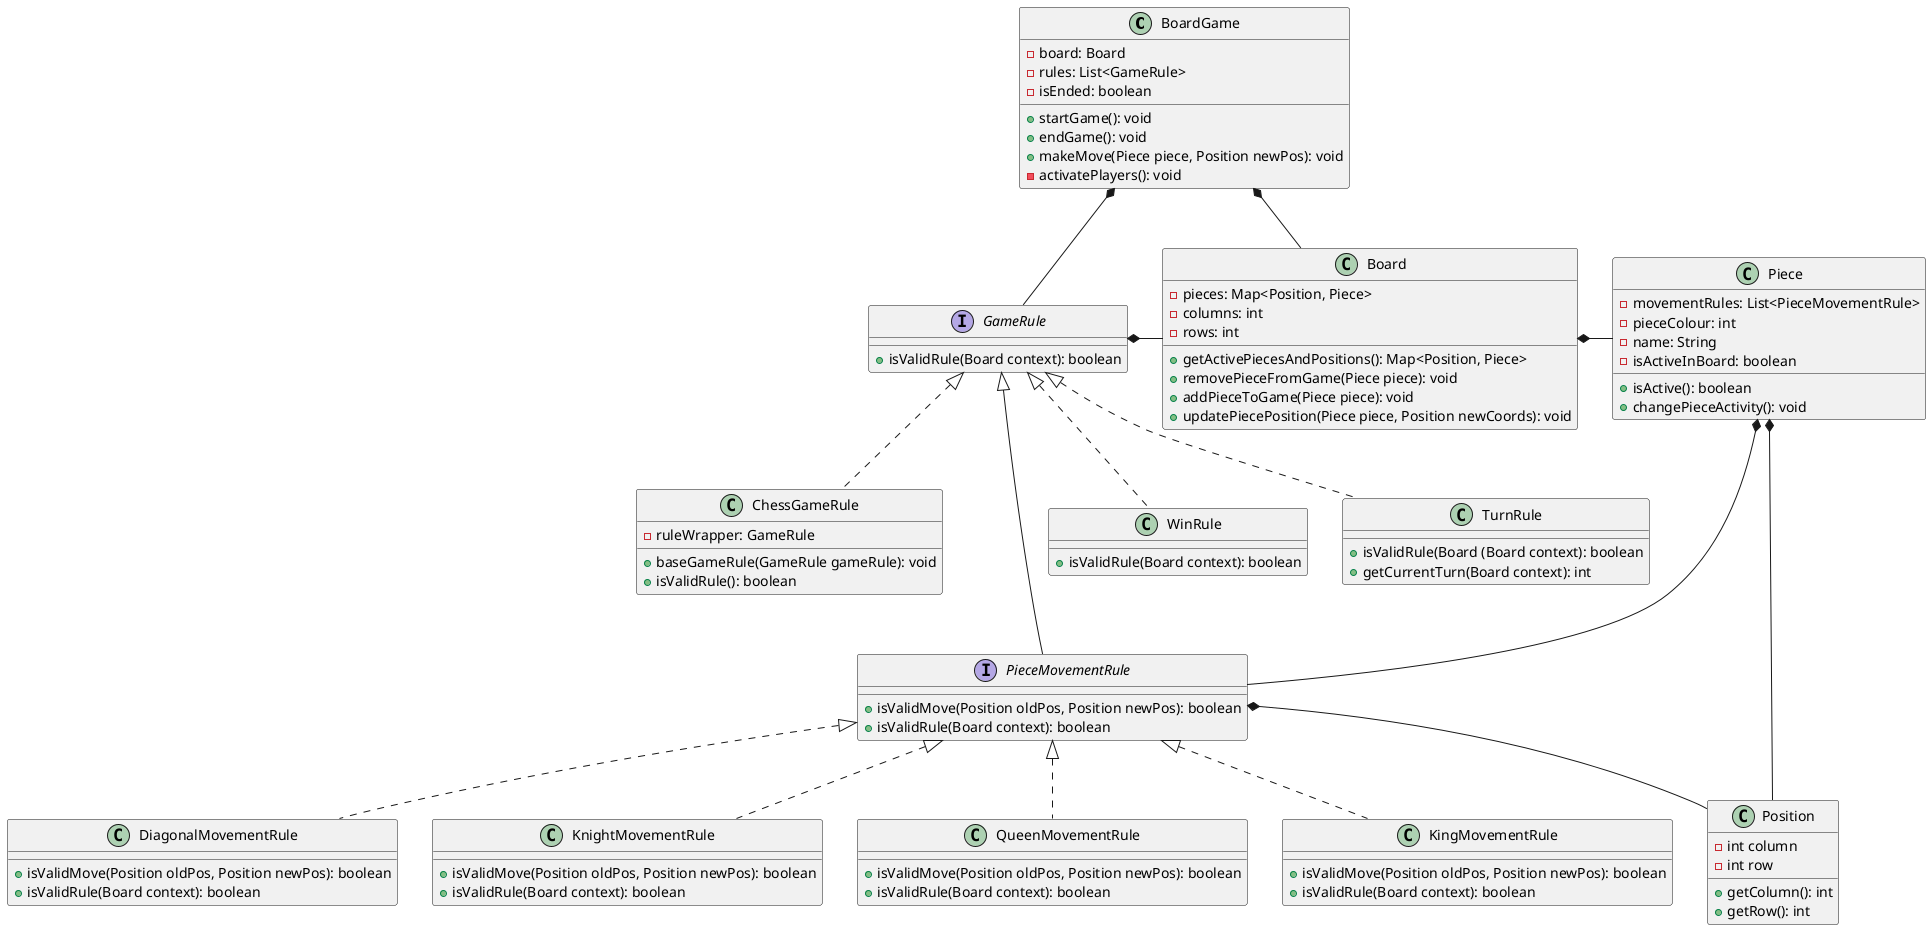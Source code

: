 @startuml
class BoardGame{
-board: Board
-rules: List<GameRule>
-isEnded: boolean
+startGame(): void
+endGame(): void
+makeMove(Piece piece, Position newPos): void
-activatePlayers(): void
}

class Board {
-pieces: Map<Position, Piece>
-columns: int
-rows: int
+getActivePiecesAndPositions(): Map<Position, Piece>
+removePieceFromGame(Piece piece): void
+addPieceToGame(Piece piece): void
+updatePiecePosition(Piece piece, Position newCoords): void
}

interface GameRule{
+isValidRule(Board context): boolean
}

class WinRule implements GameRule{
+isValidRule(Board context): boolean
}

class TurnRule implements GameRule{
+isValidRule(Board (Board context): boolean
+getCurrentTurn(Board context): int
}

' Decorator Pattern
class ChessGameRule implements GameRule{
-ruleWrapper: GameRule
+baseGameRule(GameRule gameRule): void
+isValidRule(): boolean
}

class Piece{
-movementRules: List<PieceMovementRule>
-pieceColour: int
-name: String
-isActiveInBoard: boolean
+isActive(): boolean
+changePieceActivity(): void
}

' Extra classes
interface PieceMovementRule implements GameRule{
+isValidMove(Position oldPos, Position newPos): boolean
+isValidRule(Board context): boolean
}

class DiagonalMovementRule implements PieceMovementRule{
+isValidMove(Position oldPos, Position newPos): boolean
+isValidRule(Board context): boolean
}

class KnightMovementRule implements PieceMovementRule{
+isValidMove(Position oldPos, Position newPos): boolean
+isValidRule(Board context): boolean
}

class QueenMovementRule implements PieceMovementRule{
+isValidMove(Position oldPos, Position newPos): boolean
+isValidRule(Board context): boolean
}

class KingMovementRule implements PieceMovementRule{
+isValidMove(Position oldPos, Position newPos): boolean
+isValidRule(Board context): boolean
}


class Position{
-int column
-int row
+getColumn(): int
+getRow(): int
}

' Usages and else
BoardGame *-- Board
BoardGame *- GameRule
Piece *--- PieceMovementRule
Piece *- Position
Board *- Piece
PieceMovementRule *-- Position
GameRule *- Board

' Hacer diagrama de secuencia también

@enduml
